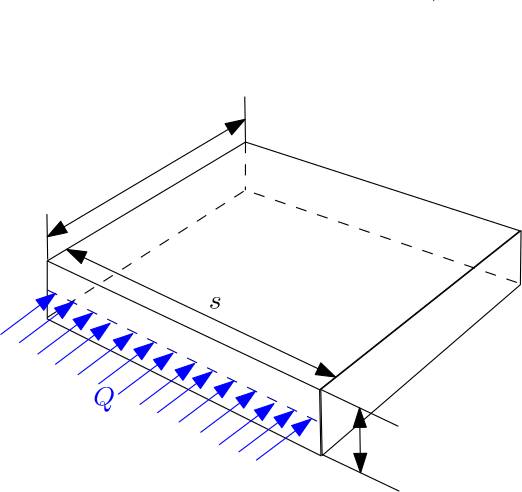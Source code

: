 <?xml version="1.0"?>
<!DOCTYPE ipe SYSTEM "ipe.dtd">
<ipe version="70212" creator="Ipe 7.2.13">
<info created="D:20191104130101" modified="D:20191104135337"/>
<ipestyle name="basic">
<symbol name="arrow/arc(spx)">
<path stroke="sym-stroke" fill="sym-stroke" pen="sym-pen">
0 0 m
-1 0.333 l
-1 -0.333 l
h
</path>
</symbol>
<symbol name="arrow/farc(spx)">
<path stroke="sym-stroke" fill="white" pen="sym-pen">
0 0 m
-1 0.333 l
-1 -0.333 l
h
</path>
</symbol>
<symbol name="arrow/ptarc(spx)">
<path stroke="sym-stroke" fill="sym-stroke" pen="sym-pen">
0 0 m
-1 0.333 l
-0.8 0 l
-1 -0.333 l
h
</path>
</symbol>
<symbol name="arrow/fptarc(spx)">
<path stroke="sym-stroke" fill="white" pen="sym-pen">
0 0 m
-1 0.333 l
-0.8 0 l
-1 -0.333 l
h
</path>
</symbol>
<symbol name="mark/circle(sx)" transformations="translations">
<path fill="sym-stroke">
0.6 0 0 0.6 0 0 e
0.4 0 0 0.4 0 0 e
</path>
</symbol>
<symbol name="mark/disk(sx)" transformations="translations">
<path fill="sym-stroke">
0.6 0 0 0.6 0 0 e
</path>
</symbol>
<symbol name="mark/fdisk(sfx)" transformations="translations">
<group>
<path fill="sym-fill">
0.5 0 0 0.5 0 0 e
</path>
<path fill="sym-stroke" fillrule="eofill">
0.6 0 0 0.6 0 0 e
0.4 0 0 0.4 0 0 e
</path>
</group>
</symbol>
<symbol name="mark/box(sx)" transformations="translations">
<path fill="sym-stroke" fillrule="eofill">
-0.6 -0.6 m
0.6 -0.6 l
0.6 0.6 l
-0.6 0.6 l
h
-0.4 -0.4 m
0.4 -0.4 l
0.4 0.4 l
-0.4 0.4 l
h
</path>
</symbol>
<symbol name="mark/square(sx)" transformations="translations">
<path fill="sym-stroke">
-0.6 -0.6 m
0.6 -0.6 l
0.6 0.6 l
-0.6 0.6 l
h
</path>
</symbol>
<symbol name="mark/fsquare(sfx)" transformations="translations">
<group>
<path fill="sym-fill">
-0.5 -0.5 m
0.5 -0.5 l
0.5 0.5 l
-0.5 0.5 l
h
</path>
<path fill="sym-stroke" fillrule="eofill">
-0.6 -0.6 m
0.6 -0.6 l
0.6 0.6 l
-0.6 0.6 l
h
-0.4 -0.4 m
0.4 -0.4 l
0.4 0.4 l
-0.4 0.4 l
h
</path>
</group>
</symbol>
<symbol name="mark/cross(sx)" transformations="translations">
<group>
<path fill="sym-stroke">
-0.43 -0.57 m
0.57 0.43 l
0.43 0.57 l
-0.57 -0.43 l
h
</path>
<path fill="sym-stroke">
-0.43 0.57 m
0.57 -0.43 l
0.43 -0.57 l
-0.57 0.43 l
h
</path>
</group>
</symbol>
<symbol name="arrow/fnormal(spx)">
<path stroke="sym-stroke" fill="white" pen="sym-pen">
0 0 m
-1 0.333 l
-1 -0.333 l
h
</path>
</symbol>
<symbol name="arrow/pointed(spx)">
<path stroke="sym-stroke" fill="sym-stroke" pen="sym-pen">
0 0 m
-1 0.333 l
-0.8 0 l
-1 -0.333 l
h
</path>
</symbol>
<symbol name="arrow/fpointed(spx)">
<path stroke="sym-stroke" fill="white" pen="sym-pen">
0 0 m
-1 0.333 l
-0.8 0 l
-1 -0.333 l
h
</path>
</symbol>
<symbol name="arrow/linear(spx)">
<path stroke="sym-stroke" pen="sym-pen">
-1 0.333 m
0 0 l
-1 -0.333 l
</path>
</symbol>
<symbol name="arrow/fdouble(spx)">
<path stroke="sym-stroke" fill="white" pen="sym-pen">
0 0 m
-1 0.333 l
-1 -0.333 l
h
-1 0 m
-2 0.333 l
-2 -0.333 l
h
</path>
</symbol>
<symbol name="arrow/double(spx)">
<path stroke="sym-stroke" fill="sym-stroke" pen="sym-pen">
0 0 m
-1 0.333 l
-1 -0.333 l
h
-1 0 m
-2 0.333 l
-2 -0.333 l
h
</path>
</symbol>
<pen name="heavier" value="0.8"/>
<pen name="fat" value="1.2"/>
<pen name="ultrafat" value="2"/>
<symbolsize name="large" value="5"/>
<symbolsize name="small" value="2"/>
<symbolsize name="tiny" value="1.1"/>
<arrowsize name="large" value="10"/>
<arrowsize name="small" value="5"/>
<arrowsize name="tiny" value="3"/>
<color name="red" value="1 0 0"/>
<color name="green" value="0 1 0"/>
<color name="blue" value="0 0 1"/>
<color name="yellow" value="1 1 0"/>
<color name="orange" value="1 0.647 0"/>
<color name="gold" value="1 0.843 0"/>
<color name="purple" value="0.627 0.125 0.941"/>
<color name="gray" value="0.745"/>
<color name="brown" value="0.647 0.165 0.165"/>
<color name="navy" value="0 0 0.502"/>
<color name="pink" value="1 0.753 0.796"/>
<color name="seagreen" value="0.18 0.545 0.341"/>
<color name="turquoise" value="0.251 0.878 0.816"/>
<color name="violet" value="0.933 0.51 0.933"/>
<color name="darkblue" value="0 0 0.545"/>
<color name="darkcyan" value="0 0.545 0.545"/>
<color name="darkgray" value="0.663"/>
<color name="darkgreen" value="0 0.392 0"/>
<color name="darkmagenta" value="0.545 0 0.545"/>
<color name="darkorange" value="1 0.549 0"/>
<color name="darkred" value="0.545 0 0"/>
<color name="lightblue" value="0.678 0.847 0.902"/>
<color name="lightcyan" value="0.878 1 1"/>
<color name="lightgray" value="0.827"/>
<color name="lightgreen" value="0.565 0.933 0.565"/>
<color name="lightyellow" value="1 1 0.878"/>
<dashstyle name="dashed" value="[4] 0"/>
<dashstyle name="dotted" value="[1 3] 0"/>
<dashstyle name="dash dotted" value="[4 2 1 2] 0"/>
<dashstyle name="dash dot dotted" value="[4 2 1 2 1 2] 0"/>
<textsize name="large" value="\large"/>
<textsize name="Large" value="\Large"/>
<textsize name="LARGE" value="\LARGE"/>
<textsize name="huge" value="\huge"/>
<textsize name="Huge" value="\Huge"/>
<textsize name="small" value="\small"/>
<textsize name="footnote" value="\footnotesize"/>
<textsize name="tiny" value="\tiny"/>
<textstyle name="center" begin="\begin{center}" end="\end{center}"/>
<textstyle name="itemize" begin="\begin{itemize}" end="\end{itemize}"/>
<textstyle name="item" begin="\begin{itemize}\item{}" end="\end{itemize}"/>
<gridsize name="4 pts" value="4"/>
<gridsize name="8 pts (~3 mm)" value="8"/>
<gridsize name="16 pts (~6 mm)" value="16"/>
<gridsize name="32 pts (~12 mm)" value="32"/>
<gridsize name="10 pts (~3.5 mm)" value="10"/>
<gridsize name="20 pts (~7 mm)" value="20"/>
<gridsize name="14 pts (~5 mm)" value="14"/>
<gridsize name="28 pts (~10 mm)" value="28"/>
<gridsize name="56 pts (~20 mm)" value="56"/>
<anglesize name="90 deg" value="90"/>
<anglesize name="60 deg" value="60"/>
<anglesize name="45 deg" value="45"/>
<anglesize name="30 deg" value="30"/>
<anglesize name="22.5 deg" value="22.5"/>
<opacity name="10%" value="0.1"/>
<opacity name="30%" value="0.3"/>
<opacity name="50%" value="0.5"/>
<opacity name="75%" value="0.75"/>
<tiling name="falling" angle="-60" step="4" width="1"/>
<tiling name="rising" angle="30" step="4" width="1"/>
</ipestyle>
<page>
<layer name="alpha"/>
<view layers="alpha" active="alpha"/>
<path layer="alpha" matrix="1 0 0 1 -59.2694 0.119" stroke="black">
217.86 445.917 m
217.86 425.01 l
316.386 375.747 l
315.906 399.538 l
217.86 445.917 l
289.231 488.692 l
387.998 456.731 l
315.906 399.538 l
315.906 399.538 l
h
</path>
<path matrix="1 0 0 1 -58.8365 0.2" stroke="black">
387.998 456.731 m
387.758 437.266 l
316.386 375.747 l
315.906 399.538 l
h
</path>
<path matrix="1 0 0 1 -18.1766 140.219" stroke="black" cap="1">
315.906 399.538 m
315.906 399.538 l
h
</path>
<path matrix="1 0 0 1 -18.1766 140.219" stroke="black" dash="dashed">
248.138 348.592 m
248.106 331.284 l
</path>
<path matrix="1 0 0 1 -18.1766 140.219" stroke="black" dash="dashed">
176.808 285.47 m
248.106 331.284 l
346.606 297.782 l
</path>
<path matrix="-2.39466 0 0 0.620559 824.168 272.489" stroke="black">
248.138 348.592 m
248.248 374.988 l
</path>
<path matrix="-2.39466 0 0 0.620559 752.945 230.201" stroke="black">
248.138 348.592 m
248.248 374.988 l
</path>
<path matrix="0.620523 0 0 0.618851 86.2724 239.134" stroke="black">
275.246 259.519 m
320.212 238.107 l
</path>
<path matrix="0.620523 0 0 0.618851 86.6434 215.764" stroke="black">
275.246 259.519 m
320.212 238.107 l
</path>
<path matrix="1 0 0 1 -18.1766 140.219" stroke="black" arrow="normal/normal" rarrow="normal/normal">
183.691 309.967 m
280.573 264.007 l
</path>
<text matrix="1 0 0 1 191.781 -41.547" transformations="translations" pos="24.9355 470.322" stroke="black" type="label" width="4.67" height="4.289" depth="0" valign="baseline" style="math">s</text>
<path matrix="1 0 0 1 -18.1766 140.219" stroke="black" arrow="normal/normal" rarrow="normal/normal">
176.785 314.494 m
248.008 356.782 l
</path>
<path matrix="1 0 0 1 -18.1766 140.219" stroke="black" arrow="normal/normal" rarrow="normal/normal">
289.197 252.893 m
289.567 229.523 l
</path>
<path matrix="1 0 0 1 -18.1766 140.219" stroke="darkblue" dash="dashed">
176.767 295.364 m
275.053 247.542 l
</path>
<path matrix="1 0 0 1 -15.209 149.122" stroke="blue" rarrow="normal/normal" opacity="30%" stroke-opacity="opaque">
176.767 285.218 m
156.994 270.38 l
</path>
<path matrix="1 0 0 1 -8.53188 146.154" stroke="blue" rarrow="normal/normal" opacity="30%" stroke-opacity="opaque">
176.767 285.218 m
156.994 270.38 l
</path>
<path matrix="1 0 0 1 -1.8548 142.074" stroke="blue" rarrow="normal/normal" opacity="30%" stroke-opacity="opaque">
176.767 285.218 m
156.994 270.38 l
</path>
<path matrix="1 0 0 1 4.4514 138.364" stroke="blue" rarrow="normal/normal" opacity="30%" stroke-opacity="opaque">
176.767 285.218 m
156.994 270.38 l
</path>
<path matrix="1 0 0 1 12.6123 134.654" stroke="blue" rarrow="normal/normal" opacity="30%" stroke-opacity="opaque">
176.767 285.218 m
156.994 270.38 l
</path>
<path matrix="1 0 0 1 20.0313 131.316" stroke="blue" rarrow="normal/normal" opacity="30%" stroke-opacity="opaque">
176.767 285.218 m
156.994 270.38 l
</path>
<path matrix="1 0 0 1 27.0794 127.606" stroke="blue" rarrow="normal/normal" opacity="30%" stroke-opacity="opaque">
176.767 285.218 m
156.994 270.38 l
</path>
<path matrix="1 0 0 1 34.8693 123.897" stroke="blue" rarrow="normal/normal" opacity="30%" stroke-opacity="opaque">
176.767 285.218 m
156.994 270.38 l
</path>
<path matrix="1 0 0 1 41.1755 120.929" stroke="blue" rarrow="normal/normal" opacity="30%" stroke-opacity="opaque">
176.767 285.218 m
156.994 270.38 l
</path>
<path matrix="1 0 0 1 48.9655 117.591" stroke="blue" rarrow="normal/normal" opacity="30%" stroke-opacity="opaque">
176.767 285.218 m
156.994 270.38 l
</path>
<path matrix="1 0 0 1 56.7554 113.881" stroke="blue" rarrow="normal/normal" opacity="30%" stroke-opacity="opaque">
176.767 285.218 m
156.994 270.38 l
</path>
<path matrix="1 0 0 1 63.4325 109.43" stroke="blue" rarrow="normal/normal" opacity="30%" stroke-opacity="opaque">
176.767 285.218 m
156.994 270.38 l
</path>
<path matrix="1 0 0 1 70.4806 106.833" stroke="blue" rarrow="normal/normal" opacity="30%" stroke-opacity="opaque">
176.767 285.218 m
156.994 270.38 l
</path>
<path matrix="1 0 0 1 76.7867 103.866" stroke="blue" rarrow="normal/normal" opacity="30%" stroke-opacity="opaque">
176.767 285.218 m
156.994 270.38 l
</path>
<text matrix="1 0 0 1 97.1894 -31.902" transformations="translations" pos="77.9814 425.808" stroke="blue" type="label" width="7.876" height="6.815" depth="1.93" valign="baseline" style="math">Q</text>
</page>
</ipe>
